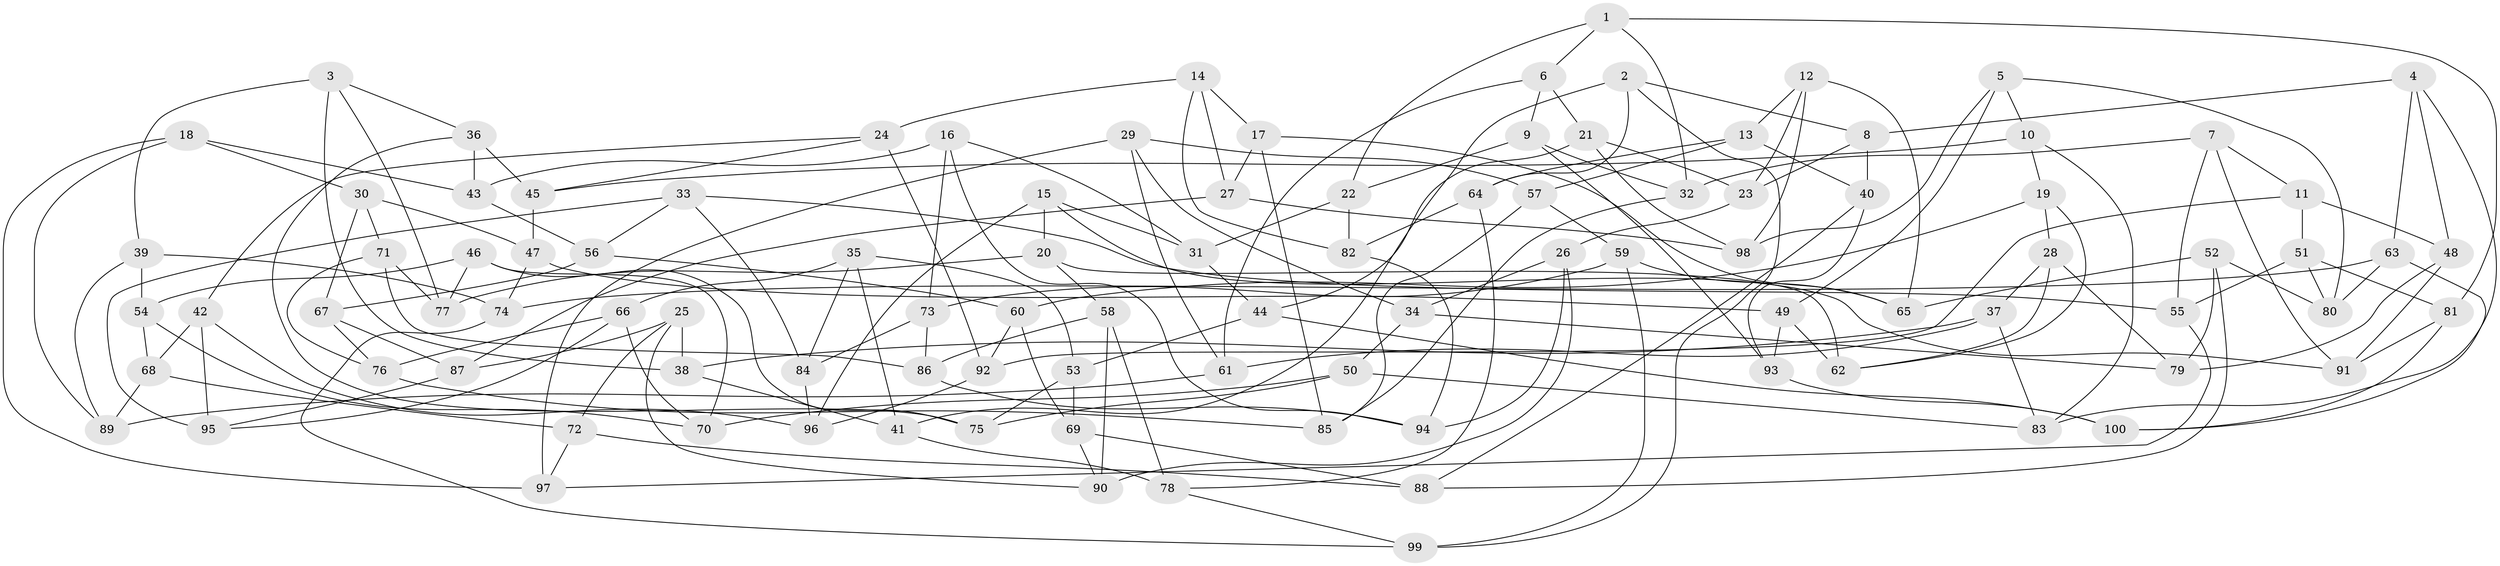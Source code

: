 // Generated by graph-tools (version 1.1) at 2025/39/02/21/25 10:39:01]
// undirected, 100 vertices, 200 edges
graph export_dot {
graph [start="1"]
  node [color=gray90,style=filled];
  1;
  2;
  3;
  4;
  5;
  6;
  7;
  8;
  9;
  10;
  11;
  12;
  13;
  14;
  15;
  16;
  17;
  18;
  19;
  20;
  21;
  22;
  23;
  24;
  25;
  26;
  27;
  28;
  29;
  30;
  31;
  32;
  33;
  34;
  35;
  36;
  37;
  38;
  39;
  40;
  41;
  42;
  43;
  44;
  45;
  46;
  47;
  48;
  49;
  50;
  51;
  52;
  53;
  54;
  55;
  56;
  57;
  58;
  59;
  60;
  61;
  62;
  63;
  64;
  65;
  66;
  67;
  68;
  69;
  70;
  71;
  72;
  73;
  74;
  75;
  76;
  77;
  78;
  79;
  80;
  81;
  82;
  83;
  84;
  85;
  86;
  87;
  88;
  89;
  90;
  91;
  92;
  93;
  94;
  95;
  96;
  97;
  98;
  99;
  100;
  1 -- 81;
  1 -- 32;
  1 -- 6;
  1 -- 22;
  2 -- 64;
  2 -- 41;
  2 -- 99;
  2 -- 8;
  3 -- 36;
  3 -- 77;
  3 -- 39;
  3 -- 38;
  4 -- 83;
  4 -- 8;
  4 -- 63;
  4 -- 48;
  5 -- 49;
  5 -- 98;
  5 -- 80;
  5 -- 10;
  6 -- 9;
  6 -- 61;
  6 -- 21;
  7 -- 91;
  7 -- 32;
  7 -- 55;
  7 -- 11;
  8 -- 40;
  8 -- 23;
  9 -- 32;
  9 -- 93;
  9 -- 22;
  10 -- 45;
  10 -- 83;
  10 -- 19;
  11 -- 48;
  11 -- 92;
  11 -- 51;
  12 -- 65;
  12 -- 13;
  12 -- 23;
  12 -- 98;
  13 -- 57;
  13 -- 40;
  13 -- 64;
  14 -- 24;
  14 -- 27;
  14 -- 17;
  14 -- 82;
  15 -- 96;
  15 -- 91;
  15 -- 20;
  15 -- 31;
  16 -- 94;
  16 -- 73;
  16 -- 43;
  16 -- 31;
  17 -- 85;
  17 -- 65;
  17 -- 27;
  18 -- 89;
  18 -- 30;
  18 -- 97;
  18 -- 43;
  19 -- 62;
  19 -- 60;
  19 -- 28;
  20 -- 77;
  20 -- 62;
  20 -- 58;
  21 -- 44;
  21 -- 98;
  21 -- 23;
  22 -- 31;
  22 -- 82;
  23 -- 26;
  24 -- 45;
  24 -- 42;
  24 -- 92;
  25 -- 87;
  25 -- 90;
  25 -- 72;
  25 -- 38;
  26 -- 34;
  26 -- 94;
  26 -- 90;
  27 -- 87;
  27 -- 98;
  28 -- 79;
  28 -- 62;
  28 -- 37;
  29 -- 97;
  29 -- 34;
  29 -- 57;
  29 -- 61;
  30 -- 71;
  30 -- 67;
  30 -- 47;
  31 -- 44;
  32 -- 85;
  33 -- 56;
  33 -- 55;
  33 -- 95;
  33 -- 84;
  34 -- 79;
  34 -- 50;
  35 -- 84;
  35 -- 53;
  35 -- 41;
  35 -- 66;
  36 -- 75;
  36 -- 43;
  36 -- 45;
  37 -- 83;
  37 -- 61;
  37 -- 38;
  38 -- 41;
  39 -- 74;
  39 -- 54;
  39 -- 89;
  40 -- 93;
  40 -- 88;
  41 -- 78;
  42 -- 95;
  42 -- 96;
  42 -- 68;
  43 -- 56;
  44 -- 100;
  44 -- 53;
  45 -- 47;
  46 -- 54;
  46 -- 77;
  46 -- 70;
  46 -- 75;
  47 -- 49;
  47 -- 74;
  48 -- 91;
  48 -- 79;
  49 -- 93;
  49 -- 62;
  50 -- 75;
  50 -- 70;
  50 -- 83;
  51 -- 81;
  51 -- 55;
  51 -- 80;
  52 -- 80;
  52 -- 88;
  52 -- 65;
  52 -- 79;
  53 -- 69;
  53 -- 75;
  54 -- 70;
  54 -- 68;
  55 -- 97;
  56 -- 67;
  56 -- 60;
  57 -- 59;
  57 -- 85;
  58 -- 86;
  58 -- 78;
  58 -- 90;
  59 -- 99;
  59 -- 73;
  59 -- 65;
  60 -- 92;
  60 -- 69;
  61 -- 89;
  63 -- 80;
  63 -- 74;
  63 -- 100;
  64 -- 78;
  64 -- 82;
  66 -- 95;
  66 -- 70;
  66 -- 76;
  67 -- 76;
  67 -- 87;
  68 -- 89;
  68 -- 72;
  69 -- 90;
  69 -- 88;
  71 -- 76;
  71 -- 86;
  71 -- 77;
  72 -- 88;
  72 -- 97;
  73 -- 84;
  73 -- 86;
  74 -- 99;
  76 -- 85;
  78 -- 99;
  81 -- 91;
  81 -- 100;
  82 -- 94;
  84 -- 96;
  86 -- 94;
  87 -- 95;
  92 -- 96;
  93 -- 100;
}
